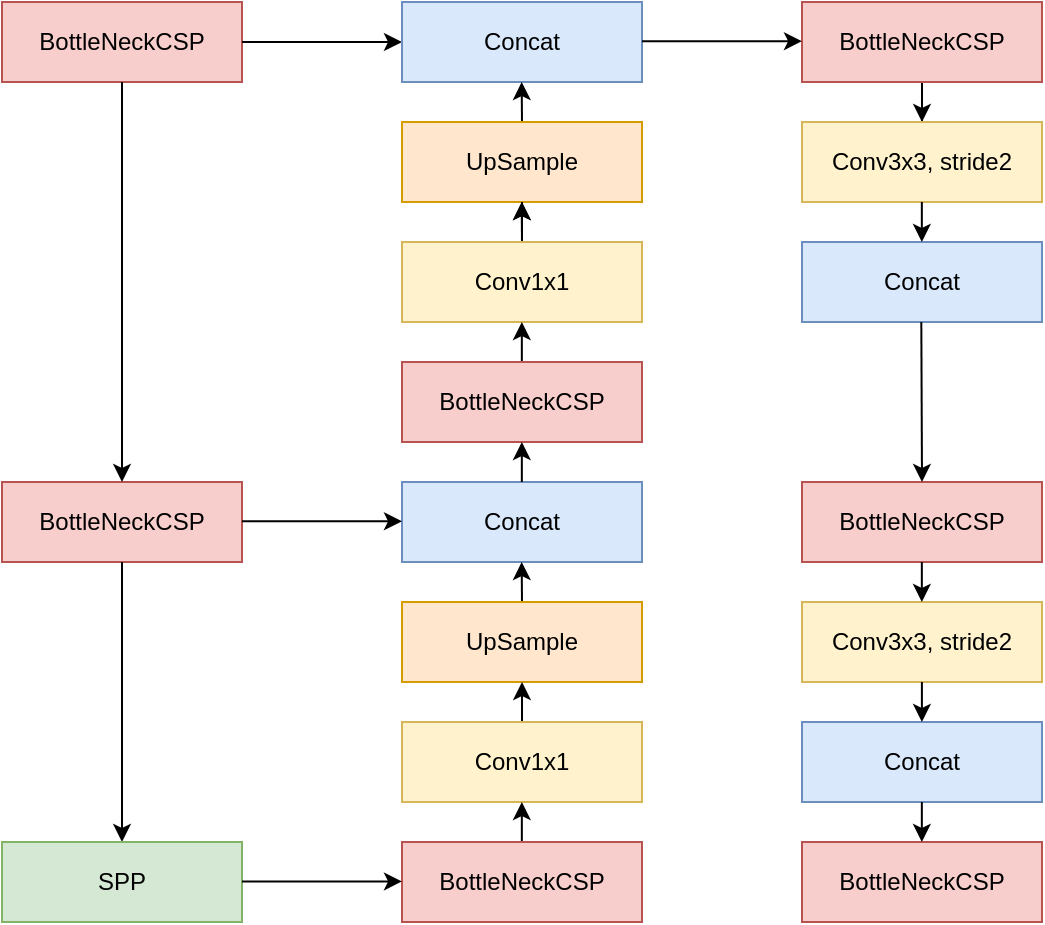 <mxfile version="26.0.2">
  <diagram name="Page-1" id="G8kShVRum3qyttD_QA6k">
    <mxGraphModel dx="1374" dy="793" grid="1" gridSize="10" guides="1" tooltips="1" connect="1" arrows="1" fold="1" page="1" pageScale="1" pageWidth="10000" pageHeight="10000" math="0" shadow="0">
      <root>
        <mxCell id="0" />
        <mxCell id="1" parent="0" />
        <mxCell id="0eR2FXK2dG4zr-ykCBvd-1" value="BottleNeckCSP" style="rounded=0;whiteSpace=wrap;html=1;fillColor=#f8cecc;strokeColor=#b85450;" vertex="1" parent="1">
          <mxGeometry x="720" y="360" width="120" height="40" as="geometry" />
        </mxCell>
        <mxCell id="0eR2FXK2dG4zr-ykCBvd-2" value="BottleNeckCSP" style="rounded=0;whiteSpace=wrap;html=1;fillColor=#f8cecc;strokeColor=#b85450;" vertex="1" parent="1">
          <mxGeometry x="720" y="600" width="120" height="40" as="geometry" />
        </mxCell>
        <mxCell id="0eR2FXK2dG4zr-ykCBvd-3" value="" style="endArrow=classic;html=1;rounded=0;exitX=0.5;exitY=1;exitDx=0;exitDy=0;" edge="1" parent="1" source="0eR2FXK2dG4zr-ykCBvd-1" target="0eR2FXK2dG4zr-ykCBvd-2">
          <mxGeometry width="50" height="50" relative="1" as="geometry">
            <mxPoint x="960" y="520" as="sourcePoint" />
            <mxPoint x="1010" y="470" as="targetPoint" />
          </mxGeometry>
        </mxCell>
        <mxCell id="0eR2FXK2dG4zr-ykCBvd-4" value="" style="endArrow=classic;html=1;rounded=0;exitX=1;exitY=0.5;exitDx=0;exitDy=0;" edge="1" parent="1" source="0eR2FXK2dG4zr-ykCBvd-1">
          <mxGeometry width="50" height="50" relative="1" as="geometry">
            <mxPoint x="960" y="520" as="sourcePoint" />
            <mxPoint x="920" y="380" as="targetPoint" />
            <Array as="points">
              <mxPoint x="890" y="380" />
            </Array>
          </mxGeometry>
        </mxCell>
        <mxCell id="0eR2FXK2dG4zr-ykCBvd-5" value="Concat" style="rounded=0;whiteSpace=wrap;html=1;fillColor=#dae8fc;strokeColor=#6c8ebf;" vertex="1" parent="1">
          <mxGeometry x="920" y="360" width="120" height="40" as="geometry" />
        </mxCell>
        <mxCell id="0eR2FXK2dG4zr-ykCBvd-6" value="" style="endArrow=classic;html=1;rounded=0;" edge="1" parent="1">
          <mxGeometry width="50" height="50" relative="1" as="geometry">
            <mxPoint x="980" y="420" as="sourcePoint" />
            <mxPoint x="979.83" y="400" as="targetPoint" />
          </mxGeometry>
        </mxCell>
        <mxCell id="0eR2FXK2dG4zr-ykCBvd-7" value="UpSample" style="rounded=0;whiteSpace=wrap;html=1;fillColor=#ffe6cc;strokeColor=#d79b00;" vertex="1" parent="1">
          <mxGeometry x="920" y="420" width="120" height="40" as="geometry" />
        </mxCell>
        <mxCell id="0eR2FXK2dG4zr-ykCBvd-8" value="" style="endArrow=classic;html=1;rounded=0;" edge="1" parent="1">
          <mxGeometry width="50" height="50" relative="1" as="geometry">
            <mxPoint x="980" y="480" as="sourcePoint" />
            <mxPoint x="979.83" y="460" as="targetPoint" />
          </mxGeometry>
        </mxCell>
        <mxCell id="0eR2FXK2dG4zr-ykCBvd-10" value="" style="edgeStyle=orthogonalEdgeStyle;rounded=0;orthogonalLoop=1;jettySize=auto;html=1;" edge="1" parent="1" source="0eR2FXK2dG4zr-ykCBvd-9" target="0eR2FXK2dG4zr-ykCBvd-7">
          <mxGeometry relative="1" as="geometry" />
        </mxCell>
        <mxCell id="0eR2FXK2dG4zr-ykCBvd-9" value="Conv1x1" style="rounded=0;whiteSpace=wrap;html=1;fillColor=#fff2cc;strokeColor=#d6b656;" vertex="1" parent="1">
          <mxGeometry x="920" y="480" width="120" height="40" as="geometry" />
        </mxCell>
        <mxCell id="0eR2FXK2dG4zr-ykCBvd-11" value="" style="edgeStyle=orthogonalEdgeStyle;rounded=0;orthogonalLoop=1;jettySize=auto;html=1;" edge="1" parent="1">
          <mxGeometry relative="1" as="geometry">
            <mxPoint x="979.92" y="540" as="sourcePoint" />
            <mxPoint x="979.92" y="520" as="targetPoint" />
          </mxGeometry>
        </mxCell>
        <mxCell id="0eR2FXK2dG4zr-ykCBvd-12" value="BottleNeckCSP" style="rounded=0;whiteSpace=wrap;html=1;fillColor=#f8cecc;strokeColor=#b85450;" vertex="1" parent="1">
          <mxGeometry x="920" y="540" width="120" height="40" as="geometry" />
        </mxCell>
        <mxCell id="0eR2FXK2dG4zr-ykCBvd-13" value="Concat" style="rounded=0;whiteSpace=wrap;html=1;fillColor=#dae8fc;strokeColor=#6c8ebf;" vertex="1" parent="1">
          <mxGeometry x="920" y="600" width="120" height="40" as="geometry" />
        </mxCell>
        <mxCell id="0eR2FXK2dG4zr-ykCBvd-14" value="" style="edgeStyle=orthogonalEdgeStyle;rounded=0;orthogonalLoop=1;jettySize=auto;html=1;" edge="1" parent="1">
          <mxGeometry relative="1" as="geometry">
            <mxPoint x="979.92" y="600" as="sourcePoint" />
            <mxPoint x="979.92" y="580" as="targetPoint" />
          </mxGeometry>
        </mxCell>
        <mxCell id="0eR2FXK2dG4zr-ykCBvd-15" value="" style="endArrow=classic;html=1;rounded=0;exitX=1;exitY=0.5;exitDx=0;exitDy=0;" edge="1" parent="1">
          <mxGeometry width="50" height="50" relative="1" as="geometry">
            <mxPoint x="840" y="619.66" as="sourcePoint" />
            <mxPoint x="920" y="619.66" as="targetPoint" />
          </mxGeometry>
        </mxCell>
        <mxCell id="0eR2FXK2dG4zr-ykCBvd-16" value="" style="endArrow=classic;html=1;rounded=0;" edge="1" parent="1">
          <mxGeometry width="50" height="50" relative="1" as="geometry">
            <mxPoint x="980" y="660" as="sourcePoint" />
            <mxPoint x="979.83" y="640" as="targetPoint" />
          </mxGeometry>
        </mxCell>
        <mxCell id="0eR2FXK2dG4zr-ykCBvd-17" value="UpSample" style="rounded=0;whiteSpace=wrap;html=1;fillColor=#ffe6cc;strokeColor=#d79b00;" vertex="1" parent="1">
          <mxGeometry x="920" y="660" width="120" height="40" as="geometry" />
        </mxCell>
        <mxCell id="0eR2FXK2dG4zr-ykCBvd-18" value="" style="edgeStyle=orthogonalEdgeStyle;rounded=0;orthogonalLoop=1;jettySize=auto;html=1;" edge="1" parent="1" source="0eR2FXK2dG4zr-ykCBvd-19">
          <mxGeometry relative="1" as="geometry">
            <mxPoint x="980" y="700" as="targetPoint" />
          </mxGeometry>
        </mxCell>
        <mxCell id="0eR2FXK2dG4zr-ykCBvd-19" value="Conv1x1" style="rounded=0;whiteSpace=wrap;html=1;fillColor=#fff2cc;strokeColor=#d6b656;" vertex="1" parent="1">
          <mxGeometry x="920" y="720" width="120" height="40" as="geometry" />
        </mxCell>
        <mxCell id="0eR2FXK2dG4zr-ykCBvd-20" value="" style="edgeStyle=orthogonalEdgeStyle;rounded=0;orthogonalLoop=1;jettySize=auto;html=1;" edge="1" parent="1">
          <mxGeometry relative="1" as="geometry">
            <mxPoint x="979.92" y="780" as="sourcePoint" />
            <mxPoint x="979.92" y="760" as="targetPoint" />
          </mxGeometry>
        </mxCell>
        <mxCell id="0eR2FXK2dG4zr-ykCBvd-21" value="BottleNeckCSP" style="rounded=0;whiteSpace=wrap;html=1;fillColor=#f8cecc;strokeColor=#b85450;" vertex="1" parent="1">
          <mxGeometry x="920" y="780" width="120" height="40" as="geometry" />
        </mxCell>
        <mxCell id="0eR2FXK2dG4zr-ykCBvd-22" value="" style="endArrow=classic;html=1;rounded=0;exitX=0.5;exitY=1;exitDx=0;exitDy=0;" edge="1" parent="1" source="0eR2FXK2dG4zr-ykCBvd-2">
          <mxGeometry width="50" height="50" relative="1" as="geometry">
            <mxPoint x="870" y="710" as="sourcePoint" />
            <mxPoint x="780" y="780" as="targetPoint" />
          </mxGeometry>
        </mxCell>
        <mxCell id="0eR2FXK2dG4zr-ykCBvd-23" value="SPP" style="rounded=0;whiteSpace=wrap;html=1;fillColor=#d5e8d4;strokeColor=#82b366;" vertex="1" parent="1">
          <mxGeometry x="720" y="780" width="120" height="40" as="geometry" />
        </mxCell>
        <mxCell id="0eR2FXK2dG4zr-ykCBvd-24" value="" style="endArrow=classic;html=1;rounded=0;exitX=1;exitY=0.5;exitDx=0;exitDy=0;" edge="1" parent="1">
          <mxGeometry width="50" height="50" relative="1" as="geometry">
            <mxPoint x="840" y="799.71" as="sourcePoint" />
            <mxPoint x="920" y="799.71" as="targetPoint" />
          </mxGeometry>
        </mxCell>
        <mxCell id="0eR2FXK2dG4zr-ykCBvd-32" value="" style="edgeStyle=orthogonalEdgeStyle;rounded=0;orthogonalLoop=1;jettySize=auto;html=1;" edge="1" parent="1" source="0eR2FXK2dG4zr-ykCBvd-25" target="0eR2FXK2dG4zr-ykCBvd-28">
          <mxGeometry relative="1" as="geometry" />
        </mxCell>
        <mxCell id="0eR2FXK2dG4zr-ykCBvd-25" value="BottleNeckCSP" style="rounded=0;whiteSpace=wrap;html=1;fillColor=#f8cecc;strokeColor=#b85450;" vertex="1" parent="1">
          <mxGeometry x="1120" y="360" width="120" height="40" as="geometry" />
        </mxCell>
        <mxCell id="0eR2FXK2dG4zr-ykCBvd-26" value="" style="endArrow=classic;html=1;rounded=0;exitX=1;exitY=0.5;exitDx=0;exitDy=0;" edge="1" parent="1">
          <mxGeometry width="50" height="50" relative="1" as="geometry">
            <mxPoint x="1040" y="379.58" as="sourcePoint" />
            <mxPoint x="1120" y="379.58" as="targetPoint" />
            <Array as="points">
              <mxPoint x="1090" y="379.58" />
            </Array>
          </mxGeometry>
        </mxCell>
        <mxCell id="0eR2FXK2dG4zr-ykCBvd-28" value="Conv3x3, stride2" style="rounded=0;whiteSpace=wrap;html=1;fillColor=#fff2cc;strokeColor=#d6b656;" vertex="1" parent="1">
          <mxGeometry x="1120" y="420" width="120" height="40" as="geometry" />
        </mxCell>
        <mxCell id="0eR2FXK2dG4zr-ykCBvd-33" value="Concat" style="rounded=0;whiteSpace=wrap;html=1;fillColor=#dae8fc;strokeColor=#6c8ebf;" vertex="1" parent="1">
          <mxGeometry x="1120" y="480" width="120" height="40" as="geometry" />
        </mxCell>
        <mxCell id="0eR2FXK2dG4zr-ykCBvd-34" value="" style="edgeStyle=orthogonalEdgeStyle;rounded=0;orthogonalLoop=1;jettySize=auto;html=1;" edge="1" parent="1">
          <mxGeometry relative="1" as="geometry">
            <mxPoint x="1179.92" y="460" as="sourcePoint" />
            <mxPoint x="1179.92" y="480" as="targetPoint" />
          </mxGeometry>
        </mxCell>
        <mxCell id="0eR2FXK2dG4zr-ykCBvd-35" value="BottleNeckCSP" style="rounded=0;whiteSpace=wrap;html=1;fillColor=#f8cecc;strokeColor=#b85450;" vertex="1" parent="1">
          <mxGeometry x="1120" y="600" width="120" height="40" as="geometry" />
        </mxCell>
        <mxCell id="0eR2FXK2dG4zr-ykCBvd-36" value="" style="endArrow=classic;html=1;rounded=0;exitX=0.5;exitY=1;exitDx=0;exitDy=0;entryX=0.5;entryY=0;entryDx=0;entryDy=0;" edge="1" parent="1" target="0eR2FXK2dG4zr-ykCBvd-35">
          <mxGeometry width="50" height="50" relative="1" as="geometry">
            <mxPoint x="1179.66" y="520" as="sourcePoint" />
            <mxPoint x="1179.66" y="660" as="targetPoint" />
          </mxGeometry>
        </mxCell>
        <mxCell id="0eR2FXK2dG4zr-ykCBvd-37" value="Conv3x3, stride2" style="rounded=0;whiteSpace=wrap;html=1;fillColor=#fff2cc;strokeColor=#d6b656;" vertex="1" parent="1">
          <mxGeometry x="1120" y="660" width="120" height="40" as="geometry" />
        </mxCell>
        <mxCell id="0eR2FXK2dG4zr-ykCBvd-38" value="" style="edgeStyle=orthogonalEdgeStyle;rounded=0;orthogonalLoop=1;jettySize=auto;html=1;" edge="1" parent="1">
          <mxGeometry relative="1" as="geometry">
            <mxPoint x="1179.92" y="640" as="sourcePoint" />
            <mxPoint x="1179.92" y="660" as="targetPoint" />
          </mxGeometry>
        </mxCell>
        <mxCell id="0eR2FXK2dG4zr-ykCBvd-39" value="Concat" style="rounded=0;whiteSpace=wrap;html=1;fillColor=#dae8fc;strokeColor=#6c8ebf;" vertex="1" parent="1">
          <mxGeometry x="1120" y="720" width="120" height="40" as="geometry" />
        </mxCell>
        <mxCell id="0eR2FXK2dG4zr-ykCBvd-40" value="" style="edgeStyle=orthogonalEdgeStyle;rounded=0;orthogonalLoop=1;jettySize=auto;html=1;" edge="1" parent="1">
          <mxGeometry relative="1" as="geometry">
            <mxPoint x="1179.95" y="700" as="sourcePoint" />
            <mxPoint x="1179.95" y="720" as="targetPoint" />
          </mxGeometry>
        </mxCell>
        <mxCell id="0eR2FXK2dG4zr-ykCBvd-41" value="BottleNeckCSP" style="rounded=0;whiteSpace=wrap;html=1;fillColor=#f8cecc;strokeColor=#b85450;" vertex="1" parent="1">
          <mxGeometry x="1120" y="780" width="120" height="40" as="geometry" />
        </mxCell>
        <mxCell id="0eR2FXK2dG4zr-ykCBvd-42" value="" style="edgeStyle=orthogonalEdgeStyle;rounded=0;orthogonalLoop=1;jettySize=auto;html=1;" edge="1" parent="1">
          <mxGeometry relative="1" as="geometry">
            <mxPoint x="1179.92" y="760" as="sourcePoint" />
            <mxPoint x="1179.92" y="780" as="targetPoint" />
          </mxGeometry>
        </mxCell>
      </root>
    </mxGraphModel>
  </diagram>
</mxfile>
